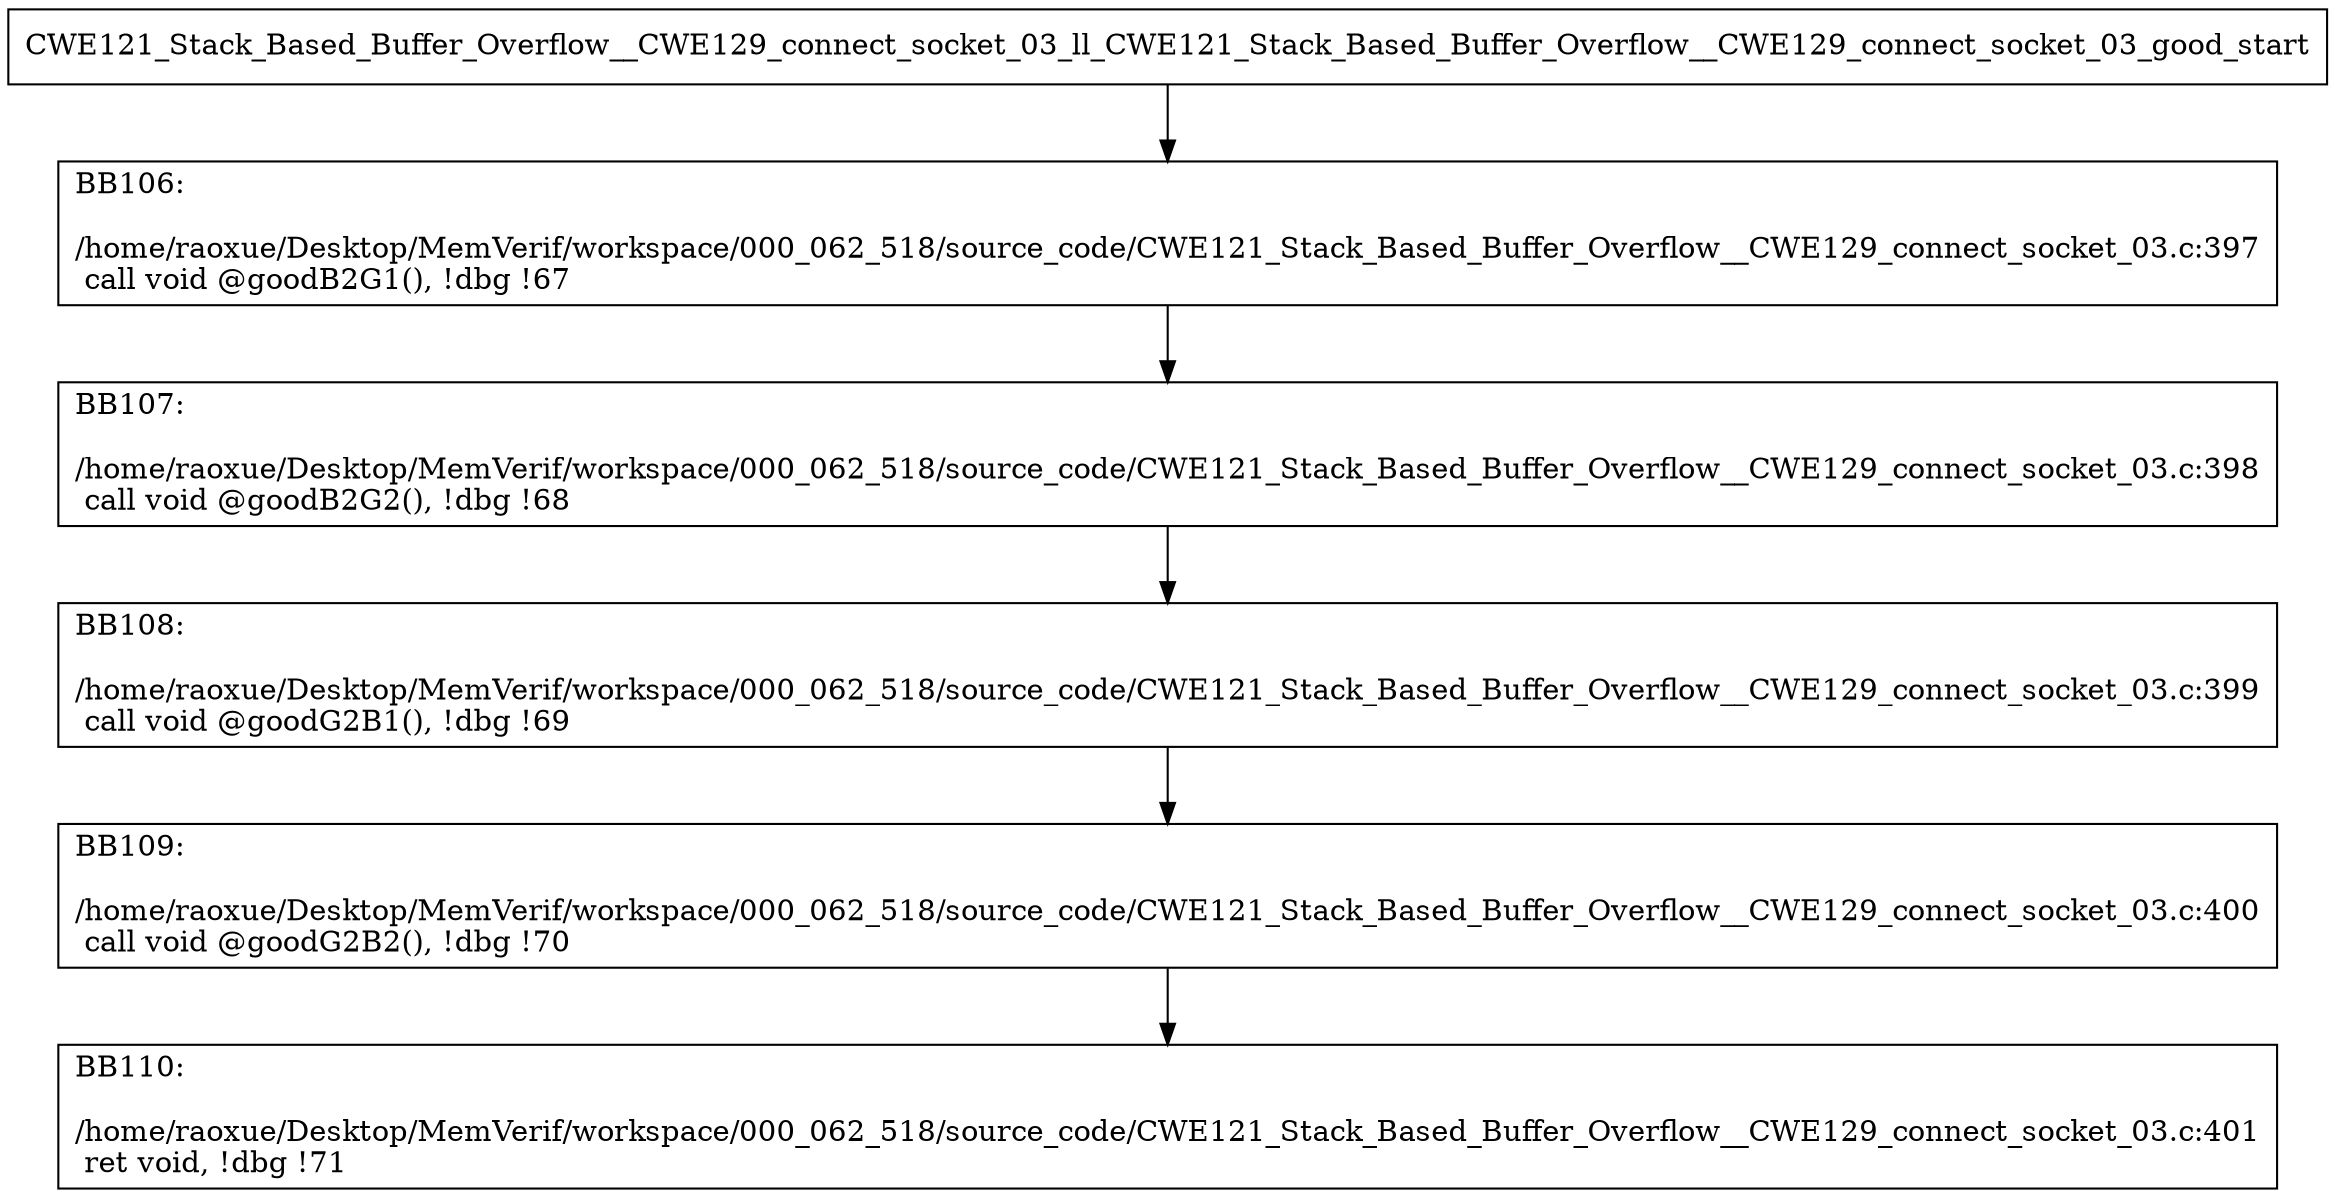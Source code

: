 digraph "CFG for'CWE121_Stack_Based_Buffer_Overflow__CWE129_connect_socket_03_ll_CWE121_Stack_Based_Buffer_Overflow__CWE129_connect_socket_03_good' function" {
	BBCWE121_Stack_Based_Buffer_Overflow__CWE129_connect_socket_03_ll_CWE121_Stack_Based_Buffer_Overflow__CWE129_connect_socket_03_good_start[shape=record,label="{CWE121_Stack_Based_Buffer_Overflow__CWE129_connect_socket_03_ll_CWE121_Stack_Based_Buffer_Overflow__CWE129_connect_socket_03_good_start}"];
	BBCWE121_Stack_Based_Buffer_Overflow__CWE129_connect_socket_03_ll_CWE121_Stack_Based_Buffer_Overflow__CWE129_connect_socket_03_good_start-> CWE121_Stack_Based_Buffer_Overflow__CWE129_connect_socket_03_ll_CWE121_Stack_Based_Buffer_Overflow__CWE129_connect_socket_03_goodBB106;
	CWE121_Stack_Based_Buffer_Overflow__CWE129_connect_socket_03_ll_CWE121_Stack_Based_Buffer_Overflow__CWE129_connect_socket_03_goodBB106 [shape=record, label="{BB106:\l\l/home/raoxue/Desktop/MemVerif/workspace/000_062_518/source_code/CWE121_Stack_Based_Buffer_Overflow__CWE129_connect_socket_03.c:397\l
  call void @goodB2G1(), !dbg !67\l
}"];
	CWE121_Stack_Based_Buffer_Overflow__CWE129_connect_socket_03_ll_CWE121_Stack_Based_Buffer_Overflow__CWE129_connect_socket_03_goodBB106-> CWE121_Stack_Based_Buffer_Overflow__CWE129_connect_socket_03_ll_CWE121_Stack_Based_Buffer_Overflow__CWE129_connect_socket_03_goodBB107;
	CWE121_Stack_Based_Buffer_Overflow__CWE129_connect_socket_03_ll_CWE121_Stack_Based_Buffer_Overflow__CWE129_connect_socket_03_goodBB107 [shape=record, label="{BB107:\l\l/home/raoxue/Desktop/MemVerif/workspace/000_062_518/source_code/CWE121_Stack_Based_Buffer_Overflow__CWE129_connect_socket_03.c:398\l
  call void @goodB2G2(), !dbg !68\l
}"];
	CWE121_Stack_Based_Buffer_Overflow__CWE129_connect_socket_03_ll_CWE121_Stack_Based_Buffer_Overflow__CWE129_connect_socket_03_goodBB107-> CWE121_Stack_Based_Buffer_Overflow__CWE129_connect_socket_03_ll_CWE121_Stack_Based_Buffer_Overflow__CWE129_connect_socket_03_goodBB108;
	CWE121_Stack_Based_Buffer_Overflow__CWE129_connect_socket_03_ll_CWE121_Stack_Based_Buffer_Overflow__CWE129_connect_socket_03_goodBB108 [shape=record, label="{BB108:\l\l/home/raoxue/Desktop/MemVerif/workspace/000_062_518/source_code/CWE121_Stack_Based_Buffer_Overflow__CWE129_connect_socket_03.c:399\l
  call void @goodG2B1(), !dbg !69\l
}"];
	CWE121_Stack_Based_Buffer_Overflow__CWE129_connect_socket_03_ll_CWE121_Stack_Based_Buffer_Overflow__CWE129_connect_socket_03_goodBB108-> CWE121_Stack_Based_Buffer_Overflow__CWE129_connect_socket_03_ll_CWE121_Stack_Based_Buffer_Overflow__CWE129_connect_socket_03_goodBB109;
	CWE121_Stack_Based_Buffer_Overflow__CWE129_connect_socket_03_ll_CWE121_Stack_Based_Buffer_Overflow__CWE129_connect_socket_03_goodBB109 [shape=record, label="{BB109:\l\l/home/raoxue/Desktop/MemVerif/workspace/000_062_518/source_code/CWE121_Stack_Based_Buffer_Overflow__CWE129_connect_socket_03.c:400\l
  call void @goodG2B2(), !dbg !70\l
}"];
	CWE121_Stack_Based_Buffer_Overflow__CWE129_connect_socket_03_ll_CWE121_Stack_Based_Buffer_Overflow__CWE129_connect_socket_03_goodBB109-> CWE121_Stack_Based_Buffer_Overflow__CWE129_connect_socket_03_ll_CWE121_Stack_Based_Buffer_Overflow__CWE129_connect_socket_03_goodBB110;
	CWE121_Stack_Based_Buffer_Overflow__CWE129_connect_socket_03_ll_CWE121_Stack_Based_Buffer_Overflow__CWE129_connect_socket_03_goodBB110 [shape=record, label="{BB110:\l\l/home/raoxue/Desktop/MemVerif/workspace/000_062_518/source_code/CWE121_Stack_Based_Buffer_Overflow__CWE129_connect_socket_03.c:401\l
  ret void, !dbg !71\l
}"];
}
